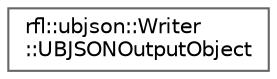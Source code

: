 digraph "类继承关系图"
{
 // LATEX_PDF_SIZE
  bgcolor="transparent";
  edge [fontname=Helvetica,fontsize=10,labelfontname=Helvetica,labelfontsize=10];
  node [fontname=Helvetica,fontsize=10,shape=box,height=0.2,width=0.4];
  rankdir="LR";
  Node0 [id="Node000000",label="rfl::ubjson::Writer\l::UBJSONOutputObject",height=0.2,width=0.4,color="grey40", fillcolor="white", style="filled",URL="$structrfl_1_1ubjson_1_1_writer_1_1_u_b_j_s_o_n_output_object.html",tooltip=" "];
}
